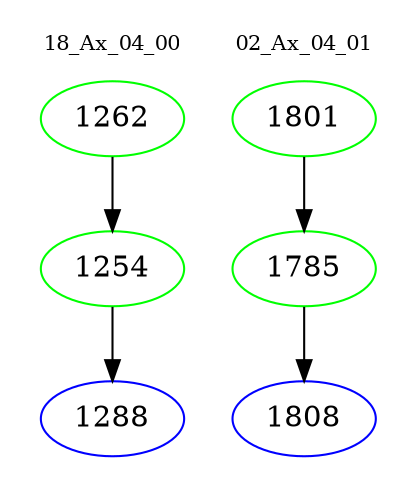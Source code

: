 digraph{
subgraph cluster_0 {
color = white
label = "18_Ax_04_00";
fontsize=10;
T0_1262 [label="1262", color="green"]
T0_1262 -> T0_1254 [color="black"]
T0_1254 [label="1254", color="green"]
T0_1254 -> T0_1288 [color="black"]
T0_1288 [label="1288", color="blue"]
}
subgraph cluster_1 {
color = white
label = "02_Ax_04_01";
fontsize=10;
T1_1801 [label="1801", color="green"]
T1_1801 -> T1_1785 [color="black"]
T1_1785 [label="1785", color="green"]
T1_1785 -> T1_1808 [color="black"]
T1_1808 [label="1808", color="blue"]
}
}
